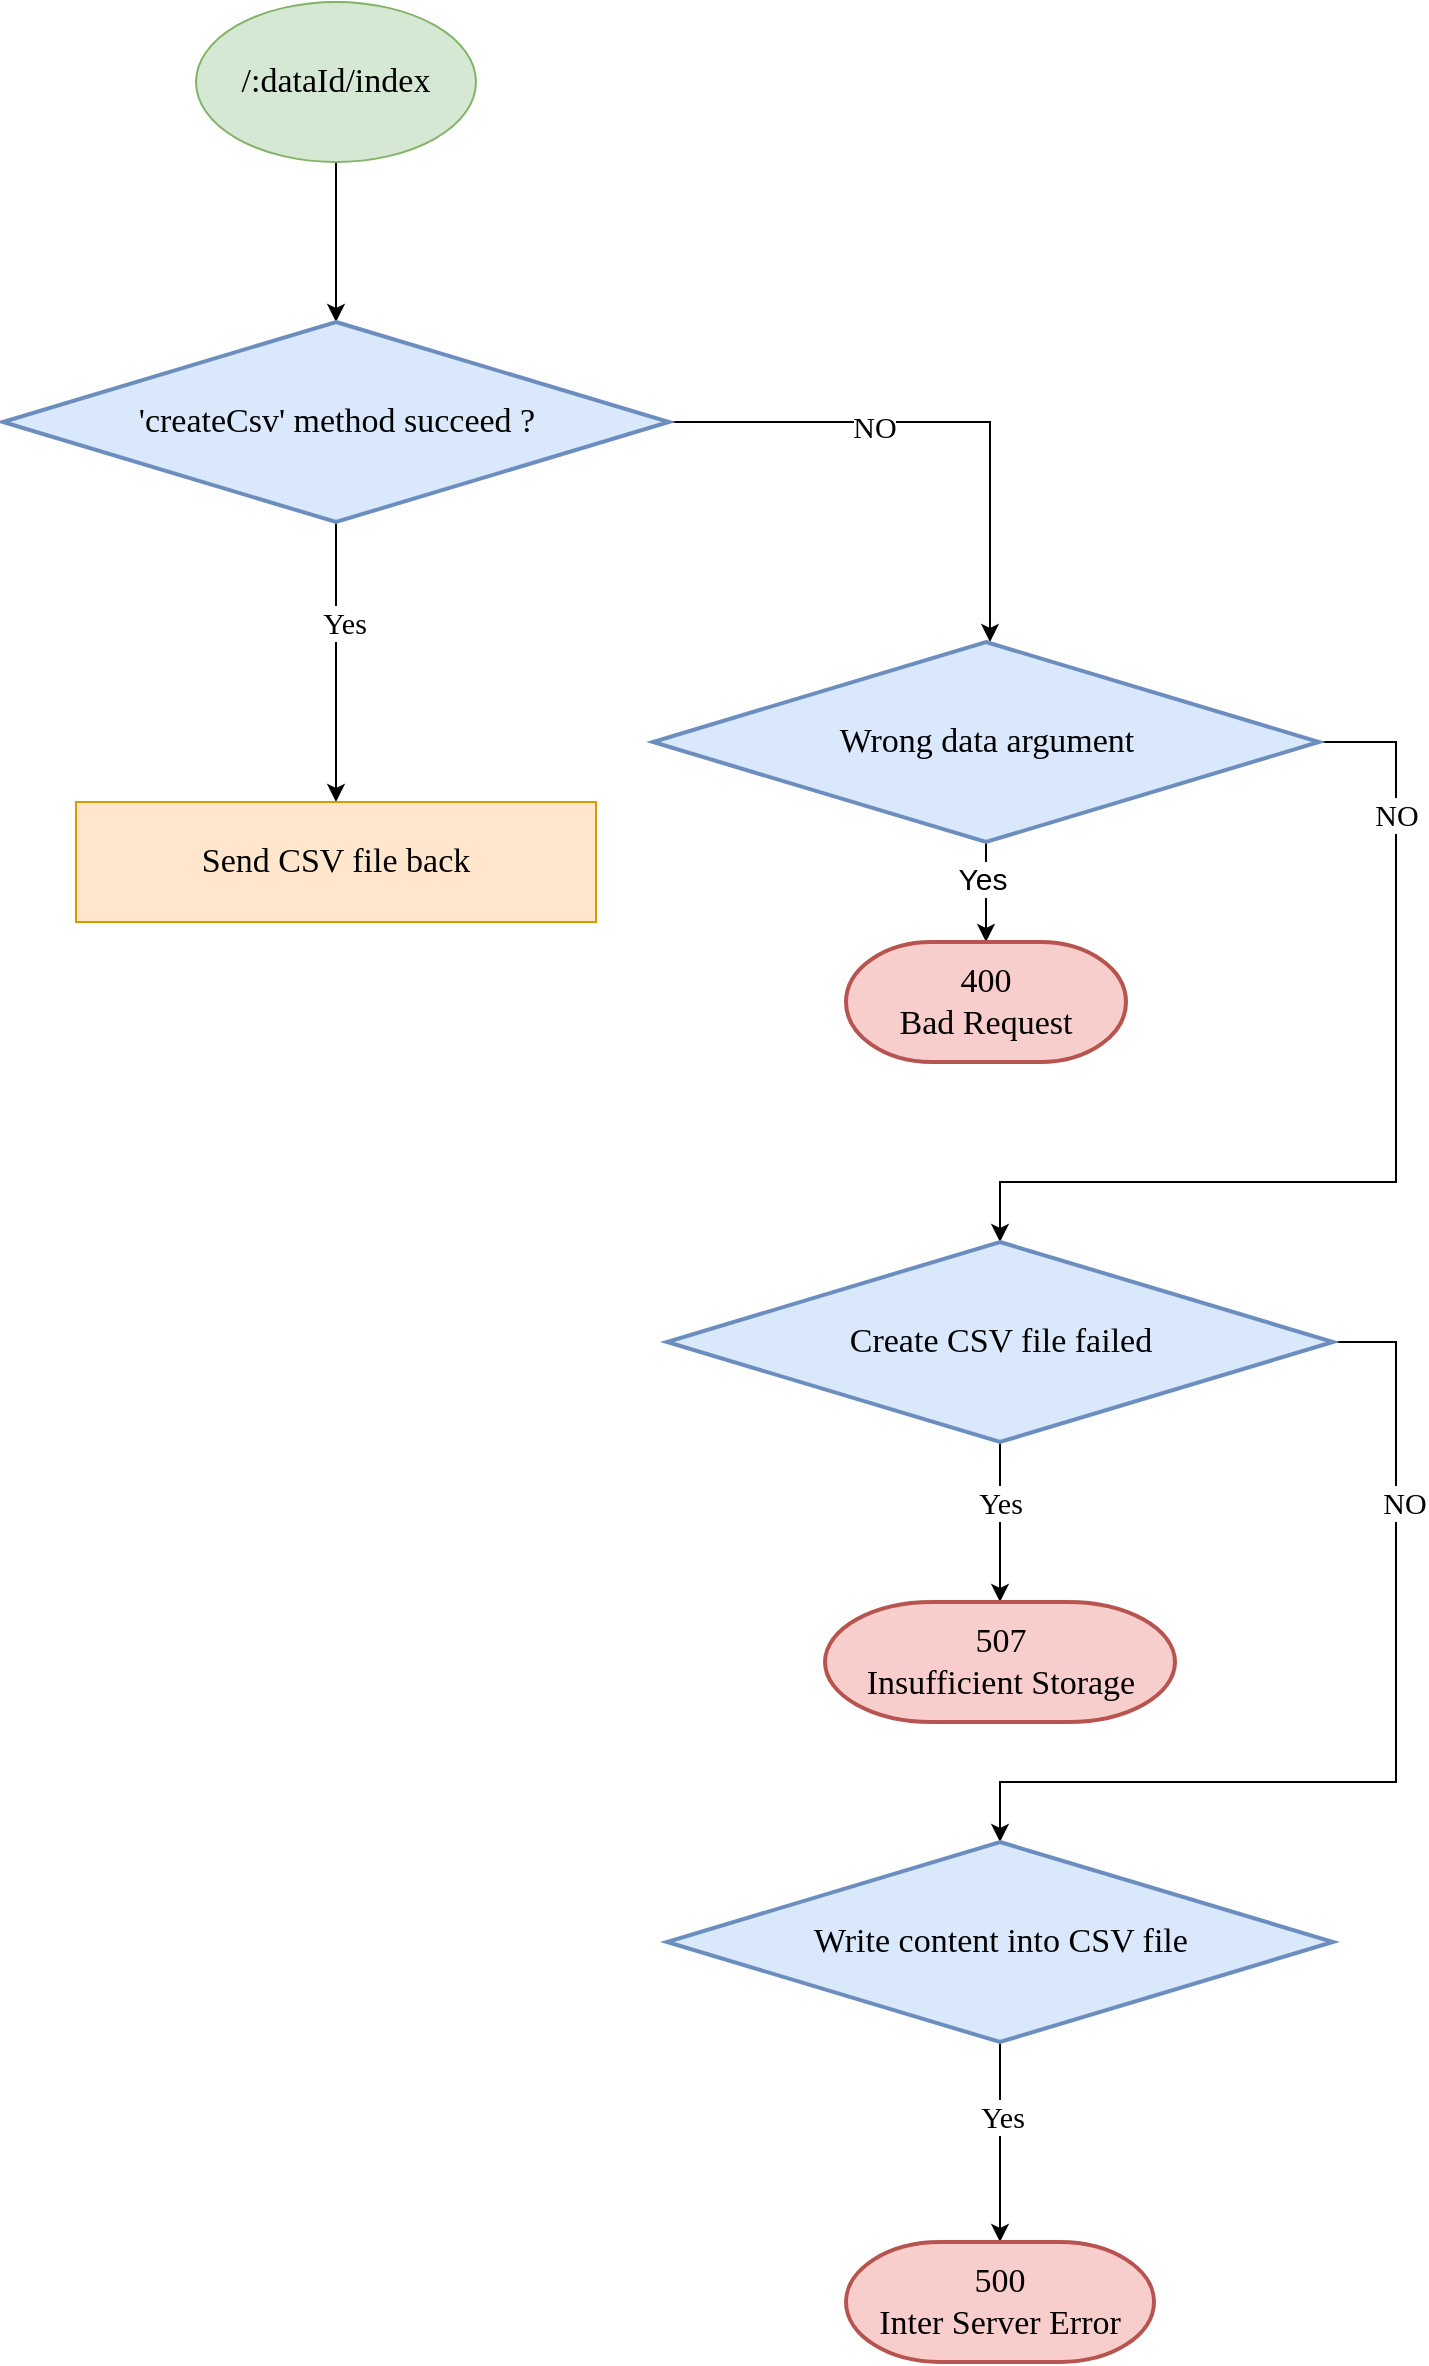 <mxfile pages="1" version="11.2.3" type="device"><diagram id="6nqUaockI1m4QPgmYpo2" name="Page-1"><mxGraphModel dx="1422" dy="754" grid="1" gridSize="10" guides="1" tooltips="1" connect="1" arrows="1" fold="1" page="1" pageScale="1" pageWidth="850" pageHeight="1100" math="0" shadow="0"><root><mxCell id="0"/><mxCell id="1" parent="0"/><mxCell id="yg-BLdEd2RKkol4xqfMv-1" value="" style="edgeStyle=orthogonalEdgeStyle;rounded=0;orthogonalLoop=1;jettySize=auto;html=1;" edge="1" parent="1" source="yg-BLdEd2RKkol4xqfMv-2"><mxGeometry relative="1" as="geometry"><mxPoint x="170" y="220" as="targetPoint"/></mxGeometry></mxCell><mxCell id="yg-BLdEd2RKkol4xqfMv-2" value="&lt;font style=&quot;font-size: 17px&quot; face=&quot;Comic Sans MS&quot;&gt;/:dataId/index&lt;/font&gt;" style="ellipse;whiteSpace=wrap;html=1;fillColor=#d5e8d4;strokeColor=#82b366;" vertex="1" parent="1"><mxGeometry x="100" y="60" width="140" height="80" as="geometry"/></mxCell><mxCell id="yg-BLdEd2RKkol4xqfMv-3" value="" style="edgeStyle=orthogonalEdgeStyle;rounded=0;orthogonalLoop=1;jettySize=auto;html=1;entryX=0.5;entryY=0;entryDx=0;entryDy=0;entryPerimeter=0;" edge="1" parent="1"><mxGeometry relative="1" as="geometry"><mxPoint x="170" y="320" as="sourcePoint"/><mxPoint x="170" y="460" as="targetPoint"/></mxGeometry></mxCell><mxCell id="yg-BLdEd2RKkol4xqfMv-4" value="&lt;font style=&quot;font-size: 15px&quot; face=&quot;Comic Sans MS&quot;&gt;Yes&lt;/font&gt;" style="text;html=1;resizable=0;points=[];align=center;verticalAlign=middle;labelBackgroundColor=#ffffff;" vertex="1" connectable="0" parent="yg-BLdEd2RKkol4xqfMv-3"><mxGeometry x="-0.289" y="4" relative="1" as="geometry"><mxPoint as="offset"/></mxGeometry></mxCell><mxCell id="yg-BLdEd2RKkol4xqfMv-5" value="" style="edgeStyle=orthogonalEdgeStyle;rounded=0;orthogonalLoop=1;jettySize=auto;html=1;" edge="1" parent="1" target="yg-BLdEd2RKkol4xqfMv-11"><mxGeometry relative="1" as="geometry"><mxPoint x="337" y="270" as="sourcePoint"/><Array as="points"><mxPoint x="497" y="270"/></Array></mxGeometry></mxCell><mxCell id="yg-BLdEd2RKkol4xqfMv-6" value="&lt;font style=&quot;font-size: 15px&quot; face=&quot;Comic Sans MS&quot;&gt;NO&lt;/font&gt;" style="text;html=1;resizable=0;points=[];align=center;verticalAlign=middle;labelBackgroundColor=#ffffff;" vertex="1" connectable="0" parent="yg-BLdEd2RKkol4xqfMv-5"><mxGeometry x="-0.254" y="-2" relative="1" as="geometry"><mxPoint x="1" as="offset"/></mxGeometry></mxCell><mxCell id="yg-BLdEd2RKkol4xqfMv-7" value="" style="edgeStyle=orthogonalEdgeStyle;rounded=0;orthogonalLoop=1;jettySize=auto;html=1;entryX=0.5;entryY=0;entryDx=0;entryDy=0;entryPerimeter=0;" edge="1" parent="1" source="yg-BLdEd2RKkol4xqfMv-11" target="yg-BLdEd2RKkol4xqfMv-20"><mxGeometry relative="1" as="geometry"><mxPoint x="890" y="410" as="targetPoint"/><Array as="points"/></mxGeometry></mxCell><mxCell id="yg-BLdEd2RKkol4xqfMv-8" value="&lt;font style=&quot;font-size: 15px&quot;&gt;Yes&lt;/font&gt;" style="text;html=1;resizable=0;points=[];align=center;verticalAlign=middle;labelBackgroundColor=#ffffff;" vertex="1" connectable="0" parent="yg-BLdEd2RKkol4xqfMv-7"><mxGeometry x="-0.286" y="-2" relative="1" as="geometry"><mxPoint as="offset"/></mxGeometry></mxCell><mxCell id="yg-BLdEd2RKkol4xqfMv-9" value="" style="edgeStyle=orthogonalEdgeStyle;rounded=0;orthogonalLoop=1;jettySize=auto;html=1;entryX=0.5;entryY=0;entryDx=0;entryDy=0;entryPerimeter=0;" edge="1" parent="1" source="yg-BLdEd2RKkol4xqfMv-11" target="yg-BLdEd2RKkol4xqfMv-16"><mxGeometry relative="1" as="geometry"><mxPoint x="741.5" y="430" as="targetPoint"/><Array as="points"><mxPoint x="700" y="430"/><mxPoint x="700" y="650"/><mxPoint x="502" y="650"/></Array></mxGeometry></mxCell><mxCell id="yg-BLdEd2RKkol4xqfMv-10" value="&lt;font style=&quot;font-size: 15px&quot; face=&quot;Comic Sans MS&quot;&gt;NO&lt;/font&gt;" style="text;html=1;resizable=0;points=[];align=center;verticalAlign=middle;labelBackgroundColor=#ffffff;" vertex="1" connectable="0" parent="yg-BLdEd2RKkol4xqfMv-9"><mxGeometry x="-0.694" relative="1" as="geometry"><mxPoint as="offset"/></mxGeometry></mxCell><mxCell id="yg-BLdEd2RKkol4xqfMv-11" value="&lt;font face=&quot;Comic Sans MS&quot;&gt;&lt;span style=&quot;font-size: 17px&quot;&gt;Wrong data argument&lt;/span&gt;&lt;/font&gt;" style="strokeWidth=2;html=1;shape=mxgraph.flowchart.decision;whiteSpace=wrap;fillColor=#dae8fc;strokeColor=#6c8ebf;" vertex="1" parent="1"><mxGeometry x="328.5" y="380" width="333" height="100" as="geometry"/></mxCell><mxCell id="yg-BLdEd2RKkol4xqfMv-12" value="" style="edgeStyle=orthogonalEdgeStyle;rounded=0;orthogonalLoop=1;jettySize=auto;html=1;entryX=0.5;entryY=0;entryDx=0;entryDy=0;entryPerimeter=0;" edge="1" parent="1" source="yg-BLdEd2RKkol4xqfMv-16" target="yg-BLdEd2RKkol4xqfMv-21"><mxGeometry relative="1" as="geometry"><mxPoint x="1270" y="400" as="targetPoint"/></mxGeometry></mxCell><mxCell id="yg-BLdEd2RKkol4xqfMv-13" value="&lt;font style=&quot;font-size: 15px&quot; face=&quot;Comic Sans MS&quot;&gt;Yes&lt;/font&gt;" style="text;html=1;resizable=0;points=[];align=center;verticalAlign=middle;labelBackgroundColor=#ffffff;" vertex="1" connectable="0" parent="yg-BLdEd2RKkol4xqfMv-12"><mxGeometry x="0.25" y="-1" relative="1" as="geometry"><mxPoint x="1" y="-20" as="offset"/></mxGeometry></mxCell><mxCell id="yg-BLdEd2RKkol4xqfMv-14" value="" style="edgeStyle=orthogonalEdgeStyle;rounded=0;orthogonalLoop=1;jettySize=auto;html=1;entryX=0.5;entryY=0;entryDx=0;entryDy=0;entryPerimeter=0;" edge="1" parent="1" source="yg-BLdEd2RKkol4xqfMv-16" target="yg-BLdEd2RKkol4xqfMv-19"><mxGeometry relative="1" as="geometry"><mxPoint x="748.5" y="730" as="targetPoint"/><Array as="points"><mxPoint x="700" y="730"/><mxPoint x="700" y="950"/><mxPoint x="502" y="950"/></Array></mxGeometry></mxCell><mxCell id="yg-BLdEd2RKkol4xqfMv-15" value="&lt;font style=&quot;font-size: 15px&quot; face=&quot;Comic Sans MS&quot;&gt;NO&lt;/font&gt;" style="text;html=1;resizable=0;points=[];align=center;verticalAlign=middle;labelBackgroundColor=#ffffff;" vertex="1" connectable="0" parent="yg-BLdEd2RKkol4xqfMv-14"><mxGeometry x="-0.535" y="4" relative="1" as="geometry"><mxPoint as="offset"/></mxGeometry></mxCell><mxCell id="yg-BLdEd2RKkol4xqfMv-16" value="&lt;font face=&quot;Comic Sans MS&quot;&gt;&lt;span style=&quot;font-size: 17px&quot;&gt;Create CSV file failed&lt;/span&gt;&lt;/font&gt;" style="strokeWidth=2;html=1;shape=mxgraph.flowchart.decision;whiteSpace=wrap;fillColor=#dae8fc;strokeColor=#6c8ebf;" vertex="1" parent="1"><mxGeometry x="335.5" y="680" width="333" height="100" as="geometry"/></mxCell><mxCell id="yg-BLdEd2RKkol4xqfMv-17" value="" style="edgeStyle=orthogonalEdgeStyle;rounded=0;orthogonalLoop=1;jettySize=auto;html=1;" edge="1" parent="1" source="yg-BLdEd2RKkol4xqfMv-19" target="yg-BLdEd2RKkol4xqfMv-23"><mxGeometry relative="1" as="geometry"/></mxCell><mxCell id="yg-BLdEd2RKkol4xqfMv-18" value="&lt;font style=&quot;font-size: 15px&quot; face=&quot;Comic Sans MS&quot;&gt;Yes&lt;/font&gt;" style="text;html=1;resizable=0;points=[];align=center;verticalAlign=middle;labelBackgroundColor=#ffffff;" vertex="1" connectable="0" parent="yg-BLdEd2RKkol4xqfMv-17"><mxGeometry x="-0.26" y="1" relative="1" as="geometry"><mxPoint as="offset"/></mxGeometry></mxCell><mxCell id="yg-BLdEd2RKkol4xqfMv-19" value="&lt;font face=&quot;Comic Sans MS&quot;&gt;&lt;span style=&quot;font-size: 17px&quot;&gt;Write content into CSV file&lt;/span&gt;&lt;/font&gt;" style="strokeWidth=2;html=1;shape=mxgraph.flowchart.decision;whiteSpace=wrap;fillColor=#dae8fc;strokeColor=#6c8ebf;" vertex="1" parent="1"><mxGeometry x="335.5" y="980" width="333" height="100" as="geometry"/></mxCell><mxCell id="yg-BLdEd2RKkol4xqfMv-20" value="&lt;font style=&quot;font-size: 17px&quot; face=&quot;Comic Sans MS&quot;&gt;400&lt;br&gt;Bad Request&lt;/font&gt;" style="strokeWidth=2;html=1;shape=mxgraph.flowchart.terminator;whiteSpace=wrap;fillColor=#f8cecc;strokeColor=#b85450;" vertex="1" parent="1"><mxGeometry x="425" y="530" width="140" height="60" as="geometry"/></mxCell><mxCell id="yg-BLdEd2RKkol4xqfMv-21" value="&lt;font face=&quot;Comic Sans MS&quot;&gt;&lt;span style=&quot;font-size: 17px&quot;&gt;507&lt;br&gt;&lt;/span&gt;&lt;/font&gt;&lt;font style=&quot;font-size: 17px&quot; face=&quot;Comic Sans MS&quot;&gt;Insufficient Storage&lt;/font&gt;" style="strokeWidth=2;html=1;shape=mxgraph.flowchart.terminator;whiteSpace=wrap;fillColor=#f8cecc;strokeColor=#b85450;" vertex="1" parent="1"><mxGeometry x="414.5" y="860" width="175" height="60" as="geometry"/></mxCell><mxCell id="yg-BLdEd2RKkol4xqfMv-22" value="&lt;font style=&quot;font-size: 17px&quot; face=&quot;Comic Sans MS&quot;&gt;Send CSV file back&lt;/font&gt;" style="rounded=0;whiteSpace=wrap;html=1;fillColor=#ffe6cc;strokeColor=#d79b00;" vertex="1" parent="1"><mxGeometry x="40" y="460" width="260" height="60" as="geometry"/></mxCell><mxCell id="yg-BLdEd2RKkol4xqfMv-23" value="&lt;font face=&quot;Comic Sans MS&quot;&gt;&lt;span style=&quot;font-size: 17px&quot;&gt;500 &lt;br&gt;Inter Server Error&lt;/span&gt;&lt;/font&gt;" style="strokeWidth=2;html=1;shape=mxgraph.flowchart.terminator;whiteSpace=wrap;fillColor=#f8cecc;strokeColor=#b85450;" vertex="1" parent="1"><mxGeometry x="425" y="1180" width="154" height="60" as="geometry"/></mxCell><mxCell id="yg-BLdEd2RKkol4xqfMv-29" value="&lt;font style=&quot;font-size: 17px&quot; face=&quot;Comic Sans MS&quot;&gt;'createCsv' method succeed ?&lt;/font&gt;" style="strokeWidth=2;html=1;shape=mxgraph.flowchart.decision;whiteSpace=wrap;fillColor=#dae8fc;strokeColor=#6c8ebf;" vertex="1" parent="1"><mxGeometry x="3.5" y="220" width="333" height="100" as="geometry"/></mxCell></root></mxGraphModel></diagram></mxfile>